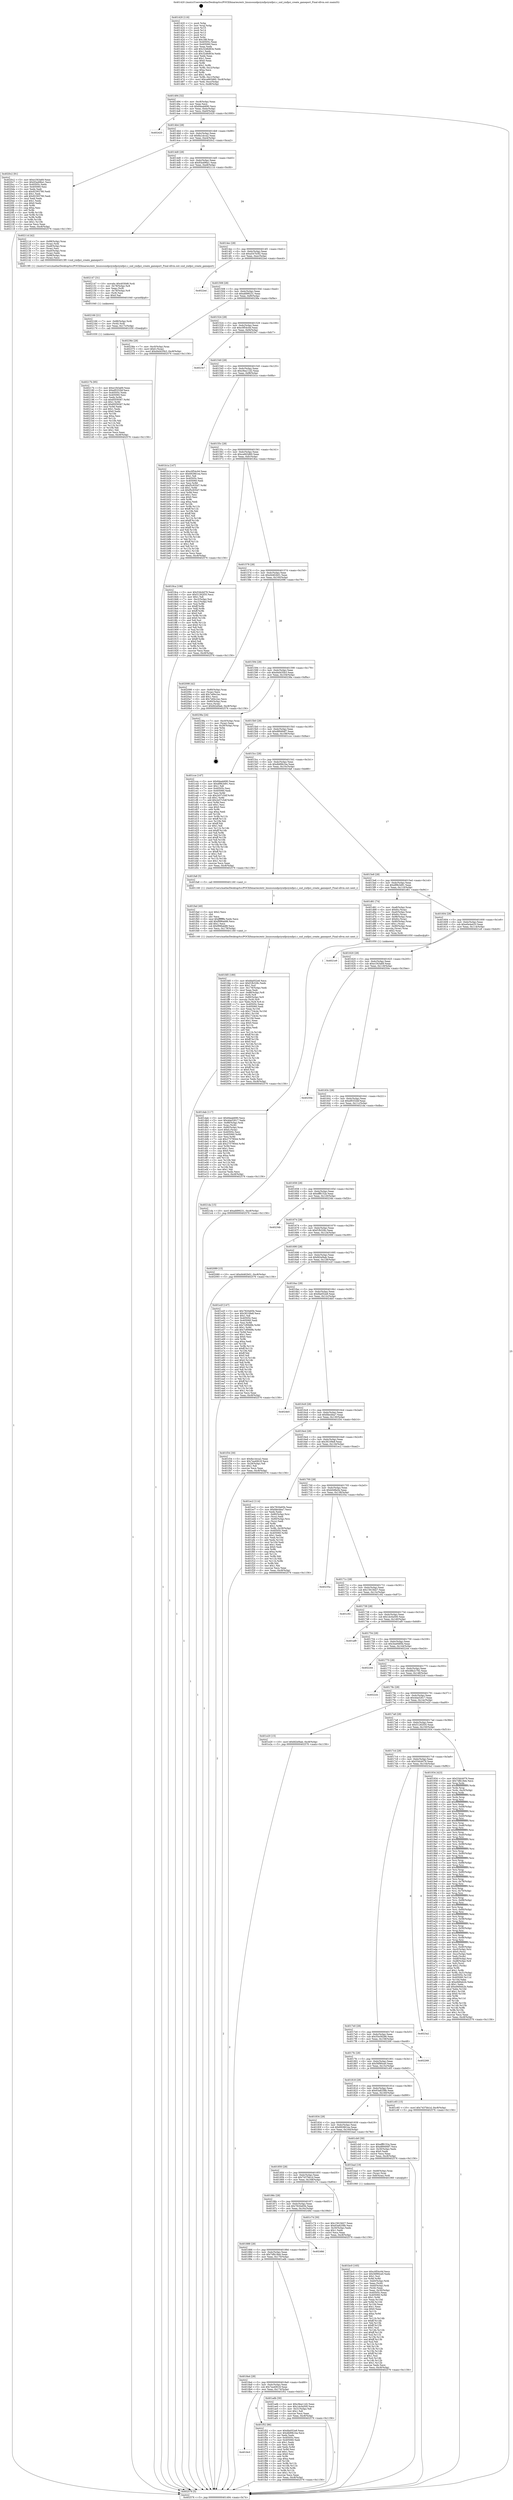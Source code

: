 digraph "0x401420" {
  label = "0x401420 (/mnt/c/Users/mathe/Desktop/tcc/POCII/binaries/extr_linuxsoundpciymfpciymfpci.c_snd_ymfpci_create_gameport_Final-ollvm.out::main(0))"
  labelloc = "t"
  node[shape=record]

  Entry [label="",width=0.3,height=0.3,shape=circle,fillcolor=black,style=filled]
  "0x401494" [label="{
     0x401494 [32]\l
     | [instrs]\l
     &nbsp;&nbsp;0x401494 \<+6\>: mov -0xc8(%rbp),%eax\l
     &nbsp;&nbsp;0x40149a \<+2\>: mov %eax,%ecx\l
     &nbsp;&nbsp;0x40149c \<+6\>: sub $0x84eab690,%ecx\l
     &nbsp;&nbsp;0x4014a2 \<+6\>: mov %eax,-0xdc(%rbp)\l
     &nbsp;&nbsp;0x4014a8 \<+6\>: mov %ecx,-0xe0(%rbp)\l
     &nbsp;&nbsp;0x4014ae \<+6\>: je 0000000000402420 \<main+0x1000\>\l
  }"]
  "0x402420" [label="{
     0x402420\l
  }", style=dashed]
  "0x4014b4" [label="{
     0x4014b4 [28]\l
     | [instrs]\l
     &nbsp;&nbsp;0x4014b4 \<+5\>: jmp 00000000004014b9 \<main+0x99\>\l
     &nbsp;&nbsp;0x4014b9 \<+6\>: mov -0xdc(%rbp),%eax\l
     &nbsp;&nbsp;0x4014bf \<+5\>: sub $0x8a1dcca2,%eax\l
     &nbsp;&nbsp;0x4014c4 \<+6\>: mov %eax,-0xe4(%rbp)\l
     &nbsp;&nbsp;0x4014ca \<+6\>: je 00000000004020c2 \<main+0xca2\>\l
  }"]
  Exit [label="",width=0.3,height=0.3,shape=circle,fillcolor=black,style=filled,peripheries=2]
  "0x4020c2" [label="{
     0x4020c2 [91]\l
     | [instrs]\l
     &nbsp;&nbsp;0x4020c2 \<+5\>: mov $0xe1f43a69,%eax\l
     &nbsp;&nbsp;0x4020c7 \<+5\>: mov $0x93a496a1,%ecx\l
     &nbsp;&nbsp;0x4020cc \<+7\>: mov 0x40505c,%edx\l
     &nbsp;&nbsp;0x4020d3 \<+7\>: mov 0x405060,%esi\l
     &nbsp;&nbsp;0x4020da \<+2\>: mov %edx,%edi\l
     &nbsp;&nbsp;0x4020dc \<+6\>: sub $0x92393780,%edi\l
     &nbsp;&nbsp;0x4020e2 \<+3\>: sub $0x1,%edi\l
     &nbsp;&nbsp;0x4020e5 \<+6\>: add $0x92393780,%edi\l
     &nbsp;&nbsp;0x4020eb \<+3\>: imul %edi,%edx\l
     &nbsp;&nbsp;0x4020ee \<+3\>: and $0x1,%edx\l
     &nbsp;&nbsp;0x4020f1 \<+3\>: cmp $0x0,%edx\l
     &nbsp;&nbsp;0x4020f4 \<+4\>: sete %r8b\l
     &nbsp;&nbsp;0x4020f8 \<+3\>: cmp $0xa,%esi\l
     &nbsp;&nbsp;0x4020fb \<+4\>: setl %r9b\l
     &nbsp;&nbsp;0x4020ff \<+3\>: mov %r8b,%r10b\l
     &nbsp;&nbsp;0x402102 \<+3\>: and %r9b,%r10b\l
     &nbsp;&nbsp;0x402105 \<+3\>: xor %r9b,%r8b\l
     &nbsp;&nbsp;0x402108 \<+3\>: or %r8b,%r10b\l
     &nbsp;&nbsp;0x40210b \<+4\>: test $0x1,%r10b\l
     &nbsp;&nbsp;0x40210f \<+3\>: cmovne %ecx,%eax\l
     &nbsp;&nbsp;0x402112 \<+6\>: mov %eax,-0xc8(%rbp)\l
     &nbsp;&nbsp;0x402118 \<+5\>: jmp 0000000000402576 \<main+0x1156\>\l
  }"]
  "0x4014d0" [label="{
     0x4014d0 [28]\l
     | [instrs]\l
     &nbsp;&nbsp;0x4014d0 \<+5\>: jmp 00000000004014d5 \<main+0xb5\>\l
     &nbsp;&nbsp;0x4014d5 \<+6\>: mov -0xdc(%rbp),%eax\l
     &nbsp;&nbsp;0x4014db \<+5\>: sub $0x93a496a1,%eax\l
     &nbsp;&nbsp;0x4014e0 \<+6\>: mov %eax,-0xe8(%rbp)\l
     &nbsp;&nbsp;0x4014e6 \<+6\>: je 000000000040211d \<main+0xcfd\>\l
  }"]
  "0x40217b" [label="{
     0x40217b [95]\l
     | [instrs]\l
     &nbsp;&nbsp;0x40217b \<+5\>: mov $0xe1f43a69,%eax\l
     &nbsp;&nbsp;0x402180 \<+5\>: mov $0xef0332bf,%ecx\l
     &nbsp;&nbsp;0x402185 \<+7\>: mov 0x40505c,%edx\l
     &nbsp;&nbsp;0x40218c \<+7\>: mov 0x405060,%esi\l
     &nbsp;&nbsp;0x402193 \<+3\>: mov %edx,%r9d\l
     &nbsp;&nbsp;0x402196 \<+7\>: sub $0x85f39367,%r9d\l
     &nbsp;&nbsp;0x40219d \<+4\>: sub $0x1,%r9d\l
     &nbsp;&nbsp;0x4021a1 \<+7\>: add $0x85f39367,%r9d\l
     &nbsp;&nbsp;0x4021a8 \<+4\>: imul %r9d,%edx\l
     &nbsp;&nbsp;0x4021ac \<+3\>: and $0x1,%edx\l
     &nbsp;&nbsp;0x4021af \<+3\>: cmp $0x0,%edx\l
     &nbsp;&nbsp;0x4021b2 \<+4\>: sete %r10b\l
     &nbsp;&nbsp;0x4021b6 \<+3\>: cmp $0xa,%esi\l
     &nbsp;&nbsp;0x4021b9 \<+4\>: setl %r11b\l
     &nbsp;&nbsp;0x4021bd \<+3\>: mov %r10b,%bl\l
     &nbsp;&nbsp;0x4021c0 \<+3\>: and %r11b,%bl\l
     &nbsp;&nbsp;0x4021c3 \<+3\>: xor %r11b,%r10b\l
     &nbsp;&nbsp;0x4021c6 \<+3\>: or %r10b,%bl\l
     &nbsp;&nbsp;0x4021c9 \<+3\>: test $0x1,%bl\l
     &nbsp;&nbsp;0x4021cc \<+3\>: cmovne %ecx,%eax\l
     &nbsp;&nbsp;0x4021cf \<+6\>: mov %eax,-0xc8(%rbp)\l
     &nbsp;&nbsp;0x4021d5 \<+5\>: jmp 0000000000402576 \<main+0x1156\>\l
  }"]
  "0x40211d" [label="{
     0x40211d [42]\l
     | [instrs]\l
     &nbsp;&nbsp;0x40211d \<+7\>: mov -0x88(%rbp),%rax\l
     &nbsp;&nbsp;0x402124 \<+3\>: mov (%rax),%rdi\l
     &nbsp;&nbsp;0x402127 \<+7\>: mov -0xa8(%rbp),%rax\l
     &nbsp;&nbsp;0x40212e \<+2\>: mov (%rax),%esi\l
     &nbsp;&nbsp;0x402130 \<+7\>: mov -0xa0(%rbp),%rax\l
     &nbsp;&nbsp;0x402137 \<+2\>: mov (%rax),%edx\l
     &nbsp;&nbsp;0x402139 \<+7\>: mov -0x98(%rbp),%rax\l
     &nbsp;&nbsp;0x402140 \<+2\>: mov (%rax),%ecx\l
     &nbsp;&nbsp;0x402142 \<+5\>: call 00000000004013f0 \<snd_ymfpci_create_gameport\>\l
     | [calls]\l
     &nbsp;&nbsp;0x4013f0 \{1\} (/mnt/c/Users/mathe/Desktop/tcc/POCII/binaries/extr_linuxsoundpciymfpciymfpci.c_snd_ymfpci_create_gameport_Final-ollvm.out::snd_ymfpci_create_gameport)\l
  }"]
  "0x4014ec" [label="{
     0x4014ec [28]\l
     | [instrs]\l
     &nbsp;&nbsp;0x4014ec \<+5\>: jmp 00000000004014f1 \<main+0xd1\>\l
     &nbsp;&nbsp;0x4014f1 \<+6\>: mov -0xdc(%rbp),%eax\l
     &nbsp;&nbsp;0x4014f7 \<+5\>: sub $0xa547b3f2,%eax\l
     &nbsp;&nbsp;0x4014fc \<+6\>: mov %eax,-0xec(%rbp)\l
     &nbsp;&nbsp;0x401502 \<+6\>: je 00000000004022ed \<main+0xecd\>\l
  }"]
  "0x402166" [label="{
     0x402166 [21]\l
     | [instrs]\l
     &nbsp;&nbsp;0x402166 \<+7\>: mov -0x88(%rbp),%rdi\l
     &nbsp;&nbsp;0x40216d \<+3\>: mov (%rdi),%rdi\l
     &nbsp;&nbsp;0x402170 \<+6\>: mov %eax,-0x17c(%rbp)\l
     &nbsp;&nbsp;0x402176 \<+5\>: call 0000000000401030 \<free@plt\>\l
     | [calls]\l
     &nbsp;&nbsp;0x401030 \{1\} (unknown)\l
  }"]
  "0x4022ed" [label="{
     0x4022ed\l
  }", style=dashed]
  "0x401508" [label="{
     0x401508 [28]\l
     | [instrs]\l
     &nbsp;&nbsp;0x401508 \<+5\>: jmp 000000000040150d \<main+0xed\>\l
     &nbsp;&nbsp;0x40150d \<+6\>: mov -0xdc(%rbp),%eax\l
     &nbsp;&nbsp;0x401513 \<+5\>: sub $0xafd99231,%eax\l
     &nbsp;&nbsp;0x401518 \<+6\>: mov %eax,-0xf0(%rbp)\l
     &nbsp;&nbsp;0x40151e \<+6\>: je 000000000040236e \<main+0xf4e\>\l
  }"]
  "0x402147" [label="{
     0x402147 [31]\l
     | [instrs]\l
     &nbsp;&nbsp;0x402147 \<+10\>: movabs $0x4030d6,%rdi\l
     &nbsp;&nbsp;0x402151 \<+4\>: mov -0x78(%rbp),%r8\l
     &nbsp;&nbsp;0x402155 \<+3\>: mov %eax,(%r8)\l
     &nbsp;&nbsp;0x402158 \<+4\>: mov -0x78(%rbp),%r8\l
     &nbsp;&nbsp;0x40215c \<+3\>: mov (%r8),%esi\l
     &nbsp;&nbsp;0x40215f \<+2\>: mov $0x0,%al\l
     &nbsp;&nbsp;0x402161 \<+5\>: call 0000000000401040 \<printf@plt\>\l
     | [calls]\l
     &nbsp;&nbsp;0x401040 \{1\} (unknown)\l
  }"]
  "0x40236e" [label="{
     0x40236e [28]\l
     | [instrs]\l
     &nbsp;&nbsp;0x40236e \<+7\>: mov -0xc0(%rbp),%rax\l
     &nbsp;&nbsp;0x402375 \<+6\>: movl $0x0,(%rax)\l
     &nbsp;&nbsp;0x40237b \<+10\>: movl $0xd4d435b3,-0xc8(%rbp)\l
     &nbsp;&nbsp;0x402385 \<+5\>: jmp 0000000000402576 \<main+0x1156\>\l
  }"]
  "0x401524" [label="{
     0x401524 [28]\l
     | [instrs]\l
     &nbsp;&nbsp;0x401524 \<+5\>: jmp 0000000000401529 \<main+0x109\>\l
     &nbsp;&nbsp;0x401529 \<+6\>: mov -0xdc(%rbp),%eax\l
     &nbsp;&nbsp;0x40152f \<+5\>: sub $0xc0f54c0d,%eax\l
     &nbsp;&nbsp;0x401534 \<+6\>: mov %eax,-0xf4(%rbp)\l
     &nbsp;&nbsp;0x40153a \<+6\>: je 00000000004023e7 \<main+0xfc7\>\l
  }"]
  "0x401fd5" [label="{
     0x401fd5 [180]\l
     | [instrs]\l
     &nbsp;&nbsp;0x401fd5 \<+5\>: mov $0xfda052e8,%ecx\l
     &nbsp;&nbsp;0x401fda \<+5\>: mov $0xf1fb328c,%edx\l
     &nbsp;&nbsp;0x401fdf \<+3\>: mov $0x1,%sil\l
     &nbsp;&nbsp;0x401fe2 \<+6\>: mov -0x178(%rbp),%edi\l
     &nbsp;&nbsp;0x401fe8 \<+3\>: imul %eax,%edi\l
     &nbsp;&nbsp;0x401feb \<+7\>: mov -0x88(%rbp),%r8\l
     &nbsp;&nbsp;0x401ff2 \<+3\>: mov (%r8),%r8\l
     &nbsp;&nbsp;0x401ff5 \<+4\>: mov -0x80(%rbp),%r9\l
     &nbsp;&nbsp;0x401ff9 \<+3\>: movslq (%r9),%r9\l
     &nbsp;&nbsp;0x401ffc \<+4\>: mov %edi,(%r8,%r9,4)\l
     &nbsp;&nbsp;0x402000 \<+7\>: mov 0x40505c,%eax\l
     &nbsp;&nbsp;0x402007 \<+7\>: mov 0x405060,%edi\l
     &nbsp;&nbsp;0x40200e \<+3\>: mov %eax,%r10d\l
     &nbsp;&nbsp;0x402011 \<+7\>: sub $0x1724c4c,%r10d\l
     &nbsp;&nbsp;0x402018 \<+4\>: sub $0x1,%r10d\l
     &nbsp;&nbsp;0x40201c \<+7\>: add $0x1724c4c,%r10d\l
     &nbsp;&nbsp;0x402023 \<+4\>: imul %r10d,%eax\l
     &nbsp;&nbsp;0x402027 \<+3\>: and $0x1,%eax\l
     &nbsp;&nbsp;0x40202a \<+3\>: cmp $0x0,%eax\l
     &nbsp;&nbsp;0x40202d \<+4\>: sete %r11b\l
     &nbsp;&nbsp;0x402031 \<+3\>: cmp $0xa,%edi\l
     &nbsp;&nbsp;0x402034 \<+3\>: setl %bl\l
     &nbsp;&nbsp;0x402037 \<+3\>: mov %r11b,%r14b\l
     &nbsp;&nbsp;0x40203a \<+4\>: xor $0xff,%r14b\l
     &nbsp;&nbsp;0x40203e \<+3\>: mov %bl,%r15b\l
     &nbsp;&nbsp;0x402041 \<+4\>: xor $0xff,%r15b\l
     &nbsp;&nbsp;0x402045 \<+4\>: xor $0x0,%sil\l
     &nbsp;&nbsp;0x402049 \<+3\>: mov %r14b,%r12b\l
     &nbsp;&nbsp;0x40204c \<+4\>: and $0x0,%r12b\l
     &nbsp;&nbsp;0x402050 \<+3\>: and %sil,%r11b\l
     &nbsp;&nbsp;0x402053 \<+3\>: mov %r15b,%r13b\l
     &nbsp;&nbsp;0x402056 \<+4\>: and $0x0,%r13b\l
     &nbsp;&nbsp;0x40205a \<+3\>: and %sil,%bl\l
     &nbsp;&nbsp;0x40205d \<+3\>: or %r11b,%r12b\l
     &nbsp;&nbsp;0x402060 \<+3\>: or %bl,%r13b\l
     &nbsp;&nbsp;0x402063 \<+3\>: xor %r13b,%r12b\l
     &nbsp;&nbsp;0x402066 \<+3\>: or %r15b,%r14b\l
     &nbsp;&nbsp;0x402069 \<+4\>: xor $0xff,%r14b\l
     &nbsp;&nbsp;0x40206d \<+4\>: or $0x0,%sil\l
     &nbsp;&nbsp;0x402071 \<+3\>: and %sil,%r14b\l
     &nbsp;&nbsp;0x402074 \<+3\>: or %r14b,%r12b\l
     &nbsp;&nbsp;0x402077 \<+4\>: test $0x1,%r12b\l
     &nbsp;&nbsp;0x40207b \<+3\>: cmovne %edx,%ecx\l
     &nbsp;&nbsp;0x40207e \<+6\>: mov %ecx,-0xc8(%rbp)\l
     &nbsp;&nbsp;0x402084 \<+5\>: jmp 0000000000402576 \<main+0x1156\>\l
  }"]
  "0x4023e7" [label="{
     0x4023e7\l
  }", style=dashed]
  "0x401540" [label="{
     0x401540 [28]\l
     | [instrs]\l
     &nbsp;&nbsp;0x401540 \<+5\>: jmp 0000000000401545 \<main+0x125\>\l
     &nbsp;&nbsp;0x401545 \<+6\>: mov -0xdc(%rbp),%eax\l
     &nbsp;&nbsp;0x40154b \<+5\>: sub $0xc9ea11d2,%eax\l
     &nbsp;&nbsp;0x401550 \<+6\>: mov %eax,-0xf8(%rbp)\l
     &nbsp;&nbsp;0x401556 \<+6\>: je 0000000000401b1a \<main+0x6fa\>\l
  }"]
  "0x401fad" [label="{
     0x401fad [40]\l
     | [instrs]\l
     &nbsp;&nbsp;0x401fad \<+5\>: mov $0x2,%ecx\l
     &nbsp;&nbsp;0x401fb2 \<+1\>: cltd\l
     &nbsp;&nbsp;0x401fb3 \<+2\>: idiv %ecx\l
     &nbsp;&nbsp;0x401fb5 \<+6\>: imul $0xfffffffe,%edx,%ecx\l
     &nbsp;&nbsp;0x401fbb \<+6\>: add $0xf996ab88,%ecx\l
     &nbsp;&nbsp;0x401fc1 \<+3\>: add $0x1,%ecx\l
     &nbsp;&nbsp;0x401fc4 \<+6\>: sub $0xf996ab88,%ecx\l
     &nbsp;&nbsp;0x401fca \<+6\>: mov %ecx,-0x178(%rbp)\l
     &nbsp;&nbsp;0x401fd0 \<+5\>: call 0000000000401160 \<next_i\>\l
     | [calls]\l
     &nbsp;&nbsp;0x401160 \{1\} (/mnt/c/Users/mathe/Desktop/tcc/POCII/binaries/extr_linuxsoundpciymfpciymfpci.c_snd_ymfpci_create_gameport_Final-ollvm.out::next_i)\l
  }"]
  "0x401b1a" [label="{
     0x401b1a [147]\l
     | [instrs]\l
     &nbsp;&nbsp;0x401b1a \<+5\>: mov $0xc0f54c0d,%eax\l
     &nbsp;&nbsp;0x401b1f \<+5\>: mov $0x692861ea,%ecx\l
     &nbsp;&nbsp;0x401b24 \<+2\>: mov $0x1,%dl\l
     &nbsp;&nbsp;0x401b26 \<+7\>: mov 0x40505c,%esi\l
     &nbsp;&nbsp;0x401b2d \<+7\>: mov 0x405060,%edi\l
     &nbsp;&nbsp;0x401b34 \<+3\>: mov %esi,%r8d\l
     &nbsp;&nbsp;0x401b37 \<+7\>: add $0xf5c935d7,%r8d\l
     &nbsp;&nbsp;0x401b3e \<+4\>: sub $0x1,%r8d\l
     &nbsp;&nbsp;0x401b42 \<+7\>: sub $0xf5c935d7,%r8d\l
     &nbsp;&nbsp;0x401b49 \<+4\>: imul %r8d,%esi\l
     &nbsp;&nbsp;0x401b4d \<+3\>: and $0x1,%esi\l
     &nbsp;&nbsp;0x401b50 \<+3\>: cmp $0x0,%esi\l
     &nbsp;&nbsp;0x401b53 \<+4\>: sete %r9b\l
     &nbsp;&nbsp;0x401b57 \<+3\>: cmp $0xa,%edi\l
     &nbsp;&nbsp;0x401b5a \<+4\>: setl %r10b\l
     &nbsp;&nbsp;0x401b5e \<+3\>: mov %r9b,%r11b\l
     &nbsp;&nbsp;0x401b61 \<+4\>: xor $0xff,%r11b\l
     &nbsp;&nbsp;0x401b65 \<+3\>: mov %r10b,%bl\l
     &nbsp;&nbsp;0x401b68 \<+3\>: xor $0xff,%bl\l
     &nbsp;&nbsp;0x401b6b \<+3\>: xor $0x1,%dl\l
     &nbsp;&nbsp;0x401b6e \<+3\>: mov %r11b,%r14b\l
     &nbsp;&nbsp;0x401b71 \<+4\>: and $0xff,%r14b\l
     &nbsp;&nbsp;0x401b75 \<+3\>: and %dl,%r9b\l
     &nbsp;&nbsp;0x401b78 \<+3\>: mov %bl,%r15b\l
     &nbsp;&nbsp;0x401b7b \<+4\>: and $0xff,%r15b\l
     &nbsp;&nbsp;0x401b7f \<+3\>: and %dl,%r10b\l
     &nbsp;&nbsp;0x401b82 \<+3\>: or %r9b,%r14b\l
     &nbsp;&nbsp;0x401b85 \<+3\>: or %r10b,%r15b\l
     &nbsp;&nbsp;0x401b88 \<+3\>: xor %r15b,%r14b\l
     &nbsp;&nbsp;0x401b8b \<+3\>: or %bl,%r11b\l
     &nbsp;&nbsp;0x401b8e \<+4\>: xor $0xff,%r11b\l
     &nbsp;&nbsp;0x401b92 \<+3\>: or $0x1,%dl\l
     &nbsp;&nbsp;0x401b95 \<+3\>: and %dl,%r11b\l
     &nbsp;&nbsp;0x401b98 \<+3\>: or %r11b,%r14b\l
     &nbsp;&nbsp;0x401b9b \<+4\>: test $0x1,%r14b\l
     &nbsp;&nbsp;0x401b9f \<+3\>: cmovne %ecx,%eax\l
     &nbsp;&nbsp;0x401ba2 \<+6\>: mov %eax,-0xc8(%rbp)\l
     &nbsp;&nbsp;0x401ba8 \<+5\>: jmp 0000000000402576 \<main+0x1156\>\l
  }"]
  "0x40155c" [label="{
     0x40155c [28]\l
     | [instrs]\l
     &nbsp;&nbsp;0x40155c \<+5\>: jmp 0000000000401561 \<main+0x141\>\l
     &nbsp;&nbsp;0x401561 \<+6\>: mov -0xdc(%rbp),%eax\l
     &nbsp;&nbsp;0x401567 \<+5\>: sub $0xce663d60,%eax\l
     &nbsp;&nbsp;0x40156c \<+6\>: mov %eax,-0xfc(%rbp)\l
     &nbsp;&nbsp;0x401572 \<+6\>: je 00000000004018ca \<main+0x4aa\>\l
  }"]
  "0x4018c0" [label="{
     0x4018c0\l
  }", style=dashed]
  "0x4018ca" [label="{
     0x4018ca [106]\l
     | [instrs]\l
     &nbsp;&nbsp;0x4018ca \<+5\>: mov $0x53dcb076,%eax\l
     &nbsp;&nbsp;0x4018cf \<+5\>: mov $0x51262f35,%ecx\l
     &nbsp;&nbsp;0x4018d4 \<+2\>: mov $0x1,%dl\l
     &nbsp;&nbsp;0x4018d6 \<+7\>: mov -0xc2(%rbp),%sil\l
     &nbsp;&nbsp;0x4018dd \<+7\>: mov -0xc1(%rbp),%dil\l
     &nbsp;&nbsp;0x4018e4 \<+3\>: mov %sil,%r8b\l
     &nbsp;&nbsp;0x4018e7 \<+4\>: xor $0xff,%r8b\l
     &nbsp;&nbsp;0x4018eb \<+3\>: mov %dil,%r9b\l
     &nbsp;&nbsp;0x4018ee \<+4\>: xor $0xff,%r9b\l
     &nbsp;&nbsp;0x4018f2 \<+3\>: xor $0x0,%dl\l
     &nbsp;&nbsp;0x4018f5 \<+3\>: mov %r8b,%r10b\l
     &nbsp;&nbsp;0x4018f8 \<+4\>: and $0x0,%r10b\l
     &nbsp;&nbsp;0x4018fc \<+3\>: and %dl,%sil\l
     &nbsp;&nbsp;0x4018ff \<+3\>: mov %r9b,%r11b\l
     &nbsp;&nbsp;0x401902 \<+4\>: and $0x0,%r11b\l
     &nbsp;&nbsp;0x401906 \<+3\>: and %dl,%dil\l
     &nbsp;&nbsp;0x401909 \<+3\>: or %sil,%r10b\l
     &nbsp;&nbsp;0x40190c \<+3\>: or %dil,%r11b\l
     &nbsp;&nbsp;0x40190f \<+3\>: xor %r11b,%r10b\l
     &nbsp;&nbsp;0x401912 \<+3\>: or %r9b,%r8b\l
     &nbsp;&nbsp;0x401915 \<+4\>: xor $0xff,%r8b\l
     &nbsp;&nbsp;0x401919 \<+3\>: or $0x0,%dl\l
     &nbsp;&nbsp;0x40191c \<+3\>: and %dl,%r8b\l
     &nbsp;&nbsp;0x40191f \<+3\>: or %r8b,%r10b\l
     &nbsp;&nbsp;0x401922 \<+4\>: test $0x1,%r10b\l
     &nbsp;&nbsp;0x401926 \<+3\>: cmovne %ecx,%eax\l
     &nbsp;&nbsp;0x401929 \<+6\>: mov %eax,-0xc8(%rbp)\l
     &nbsp;&nbsp;0x40192f \<+5\>: jmp 0000000000402576 \<main+0x1156\>\l
  }"]
  "0x401578" [label="{
     0x401578 [28]\l
     | [instrs]\l
     &nbsp;&nbsp;0x401578 \<+5\>: jmp 000000000040157d \<main+0x15d\>\l
     &nbsp;&nbsp;0x40157d \<+6\>: mov -0xdc(%rbp),%eax\l
     &nbsp;&nbsp;0x401583 \<+5\>: sub $0xd4462b01,%eax\l
     &nbsp;&nbsp;0x401588 \<+6\>: mov %eax,-0x100(%rbp)\l
     &nbsp;&nbsp;0x40158e \<+6\>: je 0000000000402098 \<main+0xc78\>\l
  }"]
  "0x402576" [label="{
     0x402576 [5]\l
     | [instrs]\l
     &nbsp;&nbsp;0x402576 \<+5\>: jmp 0000000000401494 \<main+0x74\>\l
  }"]
  "0x401420" [label="{
     0x401420 [116]\l
     | [instrs]\l
     &nbsp;&nbsp;0x401420 \<+1\>: push %rbp\l
     &nbsp;&nbsp;0x401421 \<+3\>: mov %rsp,%rbp\l
     &nbsp;&nbsp;0x401424 \<+2\>: push %r15\l
     &nbsp;&nbsp;0x401426 \<+2\>: push %r14\l
     &nbsp;&nbsp;0x401428 \<+2\>: push %r13\l
     &nbsp;&nbsp;0x40142a \<+2\>: push %r12\l
     &nbsp;&nbsp;0x40142c \<+1\>: push %rbx\l
     &nbsp;&nbsp;0x40142d \<+7\>: sub $0x188,%rsp\l
     &nbsp;&nbsp;0x401434 \<+7\>: mov 0x40505c,%eax\l
     &nbsp;&nbsp;0x40143b \<+7\>: mov 0x405060,%ecx\l
     &nbsp;&nbsp;0x401442 \<+2\>: mov %eax,%edx\l
     &nbsp;&nbsp;0x401444 \<+6\>: add $0x32d6d63e,%edx\l
     &nbsp;&nbsp;0x40144a \<+3\>: sub $0x1,%edx\l
     &nbsp;&nbsp;0x40144d \<+6\>: sub $0x32d6d63e,%edx\l
     &nbsp;&nbsp;0x401453 \<+3\>: imul %edx,%eax\l
     &nbsp;&nbsp;0x401456 \<+3\>: and $0x1,%eax\l
     &nbsp;&nbsp;0x401459 \<+3\>: cmp $0x0,%eax\l
     &nbsp;&nbsp;0x40145c \<+4\>: sete %r8b\l
     &nbsp;&nbsp;0x401460 \<+4\>: and $0x1,%r8b\l
     &nbsp;&nbsp;0x401464 \<+7\>: mov %r8b,-0xc2(%rbp)\l
     &nbsp;&nbsp;0x40146b \<+3\>: cmp $0xa,%ecx\l
     &nbsp;&nbsp;0x40146e \<+4\>: setl %r8b\l
     &nbsp;&nbsp;0x401472 \<+4\>: and $0x1,%r8b\l
     &nbsp;&nbsp;0x401476 \<+7\>: mov %r8b,-0xc1(%rbp)\l
     &nbsp;&nbsp;0x40147d \<+10\>: movl $0xce663d60,-0xc8(%rbp)\l
     &nbsp;&nbsp;0x401487 \<+6\>: mov %edi,-0xcc(%rbp)\l
     &nbsp;&nbsp;0x40148d \<+7\>: mov %rsi,-0xd8(%rbp)\l
  }"]
  "0x401f52" [label="{
     0x401f52 [86]\l
     | [instrs]\l
     &nbsp;&nbsp;0x401f52 \<+5\>: mov $0xfda052e8,%eax\l
     &nbsp;&nbsp;0x401f57 \<+5\>: mov $0xdb89b1ba,%ecx\l
     &nbsp;&nbsp;0x401f5c \<+2\>: xor %edx,%edx\l
     &nbsp;&nbsp;0x401f5e \<+7\>: mov 0x40505c,%esi\l
     &nbsp;&nbsp;0x401f65 \<+7\>: mov 0x405060,%edi\l
     &nbsp;&nbsp;0x401f6c \<+3\>: sub $0x1,%edx\l
     &nbsp;&nbsp;0x401f6f \<+3\>: mov %esi,%r8d\l
     &nbsp;&nbsp;0x401f72 \<+3\>: add %edx,%r8d\l
     &nbsp;&nbsp;0x401f75 \<+4\>: imul %r8d,%esi\l
     &nbsp;&nbsp;0x401f79 \<+3\>: and $0x1,%esi\l
     &nbsp;&nbsp;0x401f7c \<+3\>: cmp $0x0,%esi\l
     &nbsp;&nbsp;0x401f7f \<+4\>: sete %r9b\l
     &nbsp;&nbsp;0x401f83 \<+3\>: cmp $0xa,%edi\l
     &nbsp;&nbsp;0x401f86 \<+4\>: setl %r10b\l
     &nbsp;&nbsp;0x401f8a \<+3\>: mov %r9b,%r11b\l
     &nbsp;&nbsp;0x401f8d \<+3\>: and %r10b,%r11b\l
     &nbsp;&nbsp;0x401f90 \<+3\>: xor %r10b,%r9b\l
     &nbsp;&nbsp;0x401f93 \<+3\>: or %r9b,%r11b\l
     &nbsp;&nbsp;0x401f96 \<+4\>: test $0x1,%r11b\l
     &nbsp;&nbsp;0x401f9a \<+3\>: cmovne %ecx,%eax\l
     &nbsp;&nbsp;0x401f9d \<+6\>: mov %eax,-0xc8(%rbp)\l
     &nbsp;&nbsp;0x401fa3 \<+5\>: jmp 0000000000402576 \<main+0x1156\>\l
  }"]
  "0x402098" [label="{
     0x402098 [42]\l
     | [instrs]\l
     &nbsp;&nbsp;0x402098 \<+4\>: mov -0x80(%rbp),%rax\l
     &nbsp;&nbsp;0x40209c \<+2\>: mov (%rax),%ecx\l
     &nbsp;&nbsp;0x40209e \<+6\>: add $0x7e84c2ac,%ecx\l
     &nbsp;&nbsp;0x4020a4 \<+3\>: add $0x1,%ecx\l
     &nbsp;&nbsp;0x4020a7 \<+6\>: sub $0x7e84c2ac,%ecx\l
     &nbsp;&nbsp;0x4020ad \<+4\>: mov -0x80(%rbp),%rax\l
     &nbsp;&nbsp;0x4020b1 \<+2\>: mov %ecx,(%rax)\l
     &nbsp;&nbsp;0x4020b3 \<+10\>: movl $0xfd2ef4ab,-0xc8(%rbp)\l
     &nbsp;&nbsp;0x4020bd \<+5\>: jmp 0000000000402576 \<main+0x1156\>\l
  }"]
  "0x401594" [label="{
     0x401594 [28]\l
     | [instrs]\l
     &nbsp;&nbsp;0x401594 \<+5\>: jmp 0000000000401599 \<main+0x179\>\l
     &nbsp;&nbsp;0x401599 \<+6\>: mov -0xdc(%rbp),%eax\l
     &nbsp;&nbsp;0x40159f \<+5\>: sub $0xd4d435b3,%eax\l
     &nbsp;&nbsp;0x4015a4 \<+6\>: mov %eax,-0x104(%rbp)\l
     &nbsp;&nbsp;0x4015aa \<+6\>: je 000000000040238a \<main+0xf6a\>\l
  }"]
  "0x401dab" [label="{
     0x401dab [117]\l
     | [instrs]\l
     &nbsp;&nbsp;0x401dab \<+5\>: mov $0x84eab690,%ecx\l
     &nbsp;&nbsp;0x401db0 \<+5\>: mov $0x4da52617,%edx\l
     &nbsp;&nbsp;0x401db5 \<+7\>: mov -0x88(%rbp),%rdi\l
     &nbsp;&nbsp;0x401dbc \<+3\>: mov %rax,(%rdi)\l
     &nbsp;&nbsp;0x401dbf \<+4\>: mov -0x80(%rbp),%rax\l
     &nbsp;&nbsp;0x401dc3 \<+6\>: movl $0x0,(%rax)\l
     &nbsp;&nbsp;0x401dc9 \<+7\>: mov 0x40505c,%esi\l
     &nbsp;&nbsp;0x401dd0 \<+8\>: mov 0x405060,%r8d\l
     &nbsp;&nbsp;0x401dd8 \<+3\>: mov %esi,%r9d\l
     &nbsp;&nbsp;0x401ddb \<+7\>: sub $0x27579044,%r9d\l
     &nbsp;&nbsp;0x401de2 \<+4\>: sub $0x1,%r9d\l
     &nbsp;&nbsp;0x401de6 \<+7\>: add $0x27579044,%r9d\l
     &nbsp;&nbsp;0x401ded \<+4\>: imul %r9d,%esi\l
     &nbsp;&nbsp;0x401df1 \<+3\>: and $0x1,%esi\l
     &nbsp;&nbsp;0x401df4 \<+3\>: cmp $0x0,%esi\l
     &nbsp;&nbsp;0x401df7 \<+4\>: sete %r10b\l
     &nbsp;&nbsp;0x401dfb \<+4\>: cmp $0xa,%r8d\l
     &nbsp;&nbsp;0x401dff \<+4\>: setl %r11b\l
     &nbsp;&nbsp;0x401e03 \<+3\>: mov %r10b,%bl\l
     &nbsp;&nbsp;0x401e06 \<+3\>: and %r11b,%bl\l
     &nbsp;&nbsp;0x401e09 \<+3\>: xor %r11b,%r10b\l
     &nbsp;&nbsp;0x401e0c \<+3\>: or %r10b,%bl\l
     &nbsp;&nbsp;0x401e0f \<+3\>: test $0x1,%bl\l
     &nbsp;&nbsp;0x401e12 \<+3\>: cmovne %edx,%ecx\l
     &nbsp;&nbsp;0x401e15 \<+6\>: mov %ecx,-0xc8(%rbp)\l
     &nbsp;&nbsp;0x401e1b \<+5\>: jmp 0000000000402576 \<main+0x1156\>\l
  }"]
  "0x40238a" [label="{
     0x40238a [24]\l
     | [instrs]\l
     &nbsp;&nbsp;0x40238a \<+7\>: mov -0xc0(%rbp),%rax\l
     &nbsp;&nbsp;0x402391 \<+2\>: mov (%rax),%eax\l
     &nbsp;&nbsp;0x402393 \<+4\>: lea -0x28(%rbp),%rsp\l
     &nbsp;&nbsp;0x402397 \<+1\>: pop %rbx\l
     &nbsp;&nbsp;0x402398 \<+2\>: pop %r12\l
     &nbsp;&nbsp;0x40239a \<+2\>: pop %r13\l
     &nbsp;&nbsp;0x40239c \<+2\>: pop %r14\l
     &nbsp;&nbsp;0x40239e \<+2\>: pop %r15\l
     &nbsp;&nbsp;0x4023a0 \<+1\>: pop %rbp\l
     &nbsp;&nbsp;0x4023a1 \<+1\>: ret\l
  }"]
  "0x4015b0" [label="{
     0x4015b0 [28]\l
     | [instrs]\l
     &nbsp;&nbsp;0x4015b0 \<+5\>: jmp 00000000004015b5 \<main+0x195\>\l
     &nbsp;&nbsp;0x4015b5 \<+6\>: mov -0xdc(%rbp),%eax\l
     &nbsp;&nbsp;0x4015bb \<+5\>: sub $0xd89494f7,%eax\l
     &nbsp;&nbsp;0x4015c0 \<+6\>: mov %eax,-0x108(%rbp)\l
     &nbsp;&nbsp;0x4015c6 \<+6\>: je 0000000000401cce \<main+0x8ae\>\l
  }"]
  "0x401bc0" [label="{
     0x401bc0 [165]\l
     | [instrs]\l
     &nbsp;&nbsp;0x401bc0 \<+5\>: mov $0xc0f54c0d,%ecx\l
     &nbsp;&nbsp;0x401bc5 \<+5\>: mov $0x56f90ce0,%edx\l
     &nbsp;&nbsp;0x401bca \<+3\>: mov $0x1,%sil\l
     &nbsp;&nbsp;0x401bcd \<+3\>: xor %r8d,%r8d\l
     &nbsp;&nbsp;0x401bd0 \<+7\>: mov -0xb0(%rbp),%rdi\l
     &nbsp;&nbsp;0x401bd7 \<+2\>: mov %eax,(%rdi)\l
     &nbsp;&nbsp;0x401bd9 \<+7\>: mov -0xb0(%rbp),%rdi\l
     &nbsp;&nbsp;0x401be0 \<+2\>: mov (%rdi),%eax\l
     &nbsp;&nbsp;0x401be2 \<+3\>: mov %eax,-0x30(%rbp)\l
     &nbsp;&nbsp;0x401be5 \<+7\>: mov 0x40505c,%eax\l
     &nbsp;&nbsp;0x401bec \<+8\>: mov 0x405060,%r9d\l
     &nbsp;&nbsp;0x401bf4 \<+4\>: sub $0x1,%r8d\l
     &nbsp;&nbsp;0x401bf8 \<+3\>: mov %eax,%r10d\l
     &nbsp;&nbsp;0x401bfb \<+3\>: add %r8d,%r10d\l
     &nbsp;&nbsp;0x401bfe \<+4\>: imul %r10d,%eax\l
     &nbsp;&nbsp;0x401c02 \<+3\>: and $0x1,%eax\l
     &nbsp;&nbsp;0x401c05 \<+3\>: cmp $0x0,%eax\l
     &nbsp;&nbsp;0x401c08 \<+4\>: sete %r11b\l
     &nbsp;&nbsp;0x401c0c \<+4\>: cmp $0xa,%r9d\l
     &nbsp;&nbsp;0x401c10 \<+3\>: setl %bl\l
     &nbsp;&nbsp;0x401c13 \<+3\>: mov %r11b,%r14b\l
     &nbsp;&nbsp;0x401c16 \<+4\>: xor $0xff,%r14b\l
     &nbsp;&nbsp;0x401c1a \<+3\>: mov %bl,%r15b\l
     &nbsp;&nbsp;0x401c1d \<+4\>: xor $0xff,%r15b\l
     &nbsp;&nbsp;0x401c21 \<+4\>: xor $0x1,%sil\l
     &nbsp;&nbsp;0x401c25 \<+3\>: mov %r14b,%r12b\l
     &nbsp;&nbsp;0x401c28 \<+4\>: and $0xff,%r12b\l
     &nbsp;&nbsp;0x401c2c \<+3\>: and %sil,%r11b\l
     &nbsp;&nbsp;0x401c2f \<+3\>: mov %r15b,%r13b\l
     &nbsp;&nbsp;0x401c32 \<+4\>: and $0xff,%r13b\l
     &nbsp;&nbsp;0x401c36 \<+3\>: and %sil,%bl\l
     &nbsp;&nbsp;0x401c39 \<+3\>: or %r11b,%r12b\l
     &nbsp;&nbsp;0x401c3c \<+3\>: or %bl,%r13b\l
     &nbsp;&nbsp;0x401c3f \<+3\>: xor %r13b,%r12b\l
     &nbsp;&nbsp;0x401c42 \<+3\>: or %r15b,%r14b\l
     &nbsp;&nbsp;0x401c45 \<+4\>: xor $0xff,%r14b\l
     &nbsp;&nbsp;0x401c49 \<+4\>: or $0x1,%sil\l
     &nbsp;&nbsp;0x401c4d \<+3\>: and %sil,%r14b\l
     &nbsp;&nbsp;0x401c50 \<+3\>: or %r14b,%r12b\l
     &nbsp;&nbsp;0x401c53 \<+4\>: test $0x1,%r12b\l
     &nbsp;&nbsp;0x401c57 \<+3\>: cmovne %edx,%ecx\l
     &nbsp;&nbsp;0x401c5a \<+6\>: mov %ecx,-0xc8(%rbp)\l
     &nbsp;&nbsp;0x401c60 \<+5\>: jmp 0000000000402576 \<main+0x1156\>\l
  }"]
  "0x401cce" [label="{
     0x401cce [147]\l
     | [instrs]\l
     &nbsp;&nbsp;0x401cce \<+5\>: mov $0x84eab690,%eax\l
     &nbsp;&nbsp;0x401cd3 \<+5\>: mov $0xdf9b3d91,%ecx\l
     &nbsp;&nbsp;0x401cd8 \<+2\>: mov $0x1,%dl\l
     &nbsp;&nbsp;0x401cda \<+7\>: mov 0x40505c,%esi\l
     &nbsp;&nbsp;0x401ce1 \<+7\>: mov 0x405060,%edi\l
     &nbsp;&nbsp;0x401ce8 \<+3\>: mov %esi,%r8d\l
     &nbsp;&nbsp;0x401ceb \<+7\>: sub $0x2e57c5df,%r8d\l
     &nbsp;&nbsp;0x401cf2 \<+4\>: sub $0x1,%r8d\l
     &nbsp;&nbsp;0x401cf6 \<+7\>: add $0x2e57c5df,%r8d\l
     &nbsp;&nbsp;0x401cfd \<+4\>: imul %r8d,%esi\l
     &nbsp;&nbsp;0x401d01 \<+3\>: and $0x1,%esi\l
     &nbsp;&nbsp;0x401d04 \<+3\>: cmp $0x0,%esi\l
     &nbsp;&nbsp;0x401d07 \<+4\>: sete %r9b\l
     &nbsp;&nbsp;0x401d0b \<+3\>: cmp $0xa,%edi\l
     &nbsp;&nbsp;0x401d0e \<+4\>: setl %r10b\l
     &nbsp;&nbsp;0x401d12 \<+3\>: mov %r9b,%r11b\l
     &nbsp;&nbsp;0x401d15 \<+4\>: xor $0xff,%r11b\l
     &nbsp;&nbsp;0x401d19 \<+3\>: mov %r10b,%bl\l
     &nbsp;&nbsp;0x401d1c \<+3\>: xor $0xff,%bl\l
     &nbsp;&nbsp;0x401d1f \<+3\>: xor $0x1,%dl\l
     &nbsp;&nbsp;0x401d22 \<+3\>: mov %r11b,%r14b\l
     &nbsp;&nbsp;0x401d25 \<+4\>: and $0xff,%r14b\l
     &nbsp;&nbsp;0x401d29 \<+3\>: and %dl,%r9b\l
     &nbsp;&nbsp;0x401d2c \<+3\>: mov %bl,%r15b\l
     &nbsp;&nbsp;0x401d2f \<+4\>: and $0xff,%r15b\l
     &nbsp;&nbsp;0x401d33 \<+3\>: and %dl,%r10b\l
     &nbsp;&nbsp;0x401d36 \<+3\>: or %r9b,%r14b\l
     &nbsp;&nbsp;0x401d39 \<+3\>: or %r10b,%r15b\l
     &nbsp;&nbsp;0x401d3c \<+3\>: xor %r15b,%r14b\l
     &nbsp;&nbsp;0x401d3f \<+3\>: or %bl,%r11b\l
     &nbsp;&nbsp;0x401d42 \<+4\>: xor $0xff,%r11b\l
     &nbsp;&nbsp;0x401d46 \<+3\>: or $0x1,%dl\l
     &nbsp;&nbsp;0x401d49 \<+3\>: and %dl,%r11b\l
     &nbsp;&nbsp;0x401d4c \<+3\>: or %r11b,%r14b\l
     &nbsp;&nbsp;0x401d4f \<+4\>: test $0x1,%r14b\l
     &nbsp;&nbsp;0x401d53 \<+3\>: cmovne %ecx,%eax\l
     &nbsp;&nbsp;0x401d56 \<+6\>: mov %eax,-0xc8(%rbp)\l
     &nbsp;&nbsp;0x401d5c \<+5\>: jmp 0000000000402576 \<main+0x1156\>\l
  }"]
  "0x4015cc" [label="{
     0x4015cc [28]\l
     | [instrs]\l
     &nbsp;&nbsp;0x4015cc \<+5\>: jmp 00000000004015d1 \<main+0x1b1\>\l
     &nbsp;&nbsp;0x4015d1 \<+6\>: mov -0xdc(%rbp),%eax\l
     &nbsp;&nbsp;0x4015d7 \<+5\>: sub $0xdb89b1ba,%eax\l
     &nbsp;&nbsp;0x4015dc \<+6\>: mov %eax,-0x10c(%rbp)\l
     &nbsp;&nbsp;0x4015e2 \<+6\>: je 0000000000401fa8 \<main+0xb88\>\l
  }"]
  "0x4018a4" [label="{
     0x4018a4 [28]\l
     | [instrs]\l
     &nbsp;&nbsp;0x4018a4 \<+5\>: jmp 00000000004018a9 \<main+0x489\>\l
     &nbsp;&nbsp;0x4018a9 \<+6\>: mov -0xdc(%rbp),%eax\l
     &nbsp;&nbsp;0x4018af \<+5\>: sub $0x7ea40618,%eax\l
     &nbsp;&nbsp;0x4018b4 \<+6\>: mov %eax,-0x174(%rbp)\l
     &nbsp;&nbsp;0x4018ba \<+6\>: je 0000000000401f52 \<main+0xb32\>\l
  }"]
  "0x401fa8" [label="{
     0x401fa8 [5]\l
     | [instrs]\l
     &nbsp;&nbsp;0x401fa8 \<+5\>: call 0000000000401160 \<next_i\>\l
     | [calls]\l
     &nbsp;&nbsp;0x401160 \{1\} (/mnt/c/Users/mathe/Desktop/tcc/POCII/binaries/extr_linuxsoundpciymfpciymfpci.c_snd_ymfpci_create_gameport_Final-ollvm.out::next_i)\l
  }"]
  "0x4015e8" [label="{
     0x4015e8 [28]\l
     | [instrs]\l
     &nbsp;&nbsp;0x4015e8 \<+5\>: jmp 00000000004015ed \<main+0x1cd\>\l
     &nbsp;&nbsp;0x4015ed \<+6\>: mov -0xdc(%rbp),%eax\l
     &nbsp;&nbsp;0x4015f3 \<+5\>: sub $0xdf9b3d91,%eax\l
     &nbsp;&nbsp;0x4015f8 \<+6\>: mov %eax,-0x110(%rbp)\l
     &nbsp;&nbsp;0x4015fe \<+6\>: je 0000000000401d61 \<main+0x941\>\l
  }"]
  "0x401adb" [label="{
     0x401adb [30]\l
     | [instrs]\l
     &nbsp;&nbsp;0x401adb \<+5\>: mov $0xc9ea11d2,%eax\l
     &nbsp;&nbsp;0x401ae0 \<+5\>: mov $0x1dc0a500,%ecx\l
     &nbsp;&nbsp;0x401ae5 \<+3\>: mov -0x31(%rbp),%dl\l
     &nbsp;&nbsp;0x401ae8 \<+3\>: test $0x1,%dl\l
     &nbsp;&nbsp;0x401aeb \<+3\>: cmovne %ecx,%eax\l
     &nbsp;&nbsp;0x401aee \<+6\>: mov %eax,-0xc8(%rbp)\l
     &nbsp;&nbsp;0x401af4 \<+5\>: jmp 0000000000402576 \<main+0x1156\>\l
  }"]
  "0x401d61" [label="{
     0x401d61 [74]\l
     | [instrs]\l
     &nbsp;&nbsp;0x401d61 \<+7\>: mov -0xa8(%rbp),%rax\l
     &nbsp;&nbsp;0x401d68 \<+6\>: movl $0x64,(%rax)\l
     &nbsp;&nbsp;0x401d6e \<+7\>: mov -0xa0(%rbp),%rax\l
     &nbsp;&nbsp;0x401d75 \<+6\>: movl $0x64,(%rax)\l
     &nbsp;&nbsp;0x401d7b \<+7\>: mov -0x98(%rbp),%rax\l
     &nbsp;&nbsp;0x401d82 \<+6\>: movl $0x64,(%rax)\l
     &nbsp;&nbsp;0x401d88 \<+7\>: mov -0x90(%rbp),%rax\l
     &nbsp;&nbsp;0x401d8f \<+6\>: movl $0x1,(%rax)\l
     &nbsp;&nbsp;0x401d95 \<+7\>: mov -0x90(%rbp),%rax\l
     &nbsp;&nbsp;0x401d9c \<+3\>: movslq (%rax),%rax\l
     &nbsp;&nbsp;0x401d9f \<+4\>: shl $0x2,%rax\l
     &nbsp;&nbsp;0x401da3 \<+3\>: mov %rax,%rdi\l
     &nbsp;&nbsp;0x401da6 \<+5\>: call 0000000000401050 \<malloc@plt\>\l
     | [calls]\l
     &nbsp;&nbsp;0x401050 \{1\} (unknown)\l
  }"]
  "0x401604" [label="{
     0x401604 [28]\l
     | [instrs]\l
     &nbsp;&nbsp;0x401604 \<+5\>: jmp 0000000000401609 \<main+0x1e9\>\l
     &nbsp;&nbsp;0x401609 \<+6\>: mov -0xdc(%rbp),%eax\l
     &nbsp;&nbsp;0x40160f \<+5\>: sub $0xe0e4a433,%eax\l
     &nbsp;&nbsp;0x401614 \<+6\>: mov %eax,-0x114(%rbp)\l
     &nbsp;&nbsp;0x40161a \<+6\>: je 00000000004021e9 \<main+0xdc9\>\l
  }"]
  "0x401888" [label="{
     0x401888 [28]\l
     | [instrs]\l
     &nbsp;&nbsp;0x401888 \<+5\>: jmp 000000000040188d \<main+0x46d\>\l
     &nbsp;&nbsp;0x40188d \<+6\>: mov -0xdc(%rbp),%eax\l
     &nbsp;&nbsp;0x401893 \<+5\>: sub $0x7dfb18eb,%eax\l
     &nbsp;&nbsp;0x401898 \<+6\>: mov %eax,-0x170(%rbp)\l
     &nbsp;&nbsp;0x40189e \<+6\>: je 0000000000401adb \<main+0x6bb\>\l
  }"]
  "0x4021e9" [label="{
     0x4021e9\l
  }", style=dashed]
  "0x401620" [label="{
     0x401620 [28]\l
     | [instrs]\l
     &nbsp;&nbsp;0x401620 \<+5\>: jmp 0000000000401625 \<main+0x205\>\l
     &nbsp;&nbsp;0x401625 \<+6\>: mov -0xdc(%rbp),%eax\l
     &nbsp;&nbsp;0x40162b \<+5\>: sub $0xe1f43a69,%eax\l
     &nbsp;&nbsp;0x401630 \<+6\>: mov %eax,-0x118(%rbp)\l
     &nbsp;&nbsp;0x401636 \<+6\>: je 000000000040250e \<main+0x10ee\>\l
  }"]
  "0x40248d" [label="{
     0x40248d\l
  }", style=dashed]
  "0x40250e" [label="{
     0x40250e\l
  }", style=dashed]
  "0x40163c" [label="{
     0x40163c [28]\l
     | [instrs]\l
     &nbsp;&nbsp;0x40163c \<+5\>: jmp 0000000000401641 \<main+0x221\>\l
     &nbsp;&nbsp;0x401641 \<+6\>: mov -0xdc(%rbp),%eax\l
     &nbsp;&nbsp;0x401647 \<+5\>: sub $0xef0332bf,%eax\l
     &nbsp;&nbsp;0x40164c \<+6\>: mov %eax,-0x11c(%rbp)\l
     &nbsp;&nbsp;0x401652 \<+6\>: je 00000000004021da \<main+0xdba\>\l
  }"]
  "0x40186c" [label="{
     0x40186c [28]\l
     | [instrs]\l
     &nbsp;&nbsp;0x40186c \<+5\>: jmp 0000000000401871 \<main+0x451\>\l
     &nbsp;&nbsp;0x401871 \<+6\>: mov -0xdc(%rbp),%eax\l
     &nbsp;&nbsp;0x401877 \<+5\>: sub $0x7820e65b,%eax\l
     &nbsp;&nbsp;0x40187c \<+6\>: mov %eax,-0x16c(%rbp)\l
     &nbsp;&nbsp;0x401882 \<+6\>: je 000000000040248d \<main+0x106d\>\l
  }"]
  "0x4021da" [label="{
     0x4021da [15]\l
     | [instrs]\l
     &nbsp;&nbsp;0x4021da \<+10\>: movl $0xafd99231,-0xc8(%rbp)\l
     &nbsp;&nbsp;0x4021e4 \<+5\>: jmp 0000000000402576 \<main+0x1156\>\l
  }"]
  "0x401658" [label="{
     0x401658 [28]\l
     | [instrs]\l
     &nbsp;&nbsp;0x401658 \<+5\>: jmp 000000000040165d \<main+0x23d\>\l
     &nbsp;&nbsp;0x40165d \<+6\>: mov -0xdc(%rbp),%eax\l
     &nbsp;&nbsp;0x401663 \<+5\>: sub $0xeff8152e,%eax\l
     &nbsp;&nbsp;0x401668 \<+6\>: mov %eax,-0x120(%rbp)\l
     &nbsp;&nbsp;0x40166e \<+6\>: je 000000000040234b \<main+0xf2b\>\l
  }"]
  "0x401c74" [label="{
     0x401c74 [30]\l
     | [instrs]\l
     &nbsp;&nbsp;0x401c74 \<+5\>: mov $0x15619d27,%eax\l
     &nbsp;&nbsp;0x401c79 \<+5\>: mov $0x63a8258b,%ecx\l
     &nbsp;&nbsp;0x401c7e \<+3\>: mov -0x30(%rbp),%edx\l
     &nbsp;&nbsp;0x401c81 \<+3\>: cmp $0x1,%edx\l
     &nbsp;&nbsp;0x401c84 \<+3\>: cmovl %ecx,%eax\l
     &nbsp;&nbsp;0x401c87 \<+6\>: mov %eax,-0xc8(%rbp)\l
     &nbsp;&nbsp;0x401c8d \<+5\>: jmp 0000000000402576 \<main+0x1156\>\l
  }"]
  "0x40234b" [label="{
     0x40234b\l
  }", style=dashed]
  "0x401674" [label="{
     0x401674 [28]\l
     | [instrs]\l
     &nbsp;&nbsp;0x401674 \<+5\>: jmp 0000000000401679 \<main+0x259\>\l
     &nbsp;&nbsp;0x401679 \<+6\>: mov -0xdc(%rbp),%eax\l
     &nbsp;&nbsp;0x40167f \<+5\>: sub $0xf1fb328c,%eax\l
     &nbsp;&nbsp;0x401684 \<+6\>: mov %eax,-0x124(%rbp)\l
     &nbsp;&nbsp;0x40168a \<+6\>: je 0000000000402089 \<main+0xc69\>\l
  }"]
  "0x401850" [label="{
     0x401850 [28]\l
     | [instrs]\l
     &nbsp;&nbsp;0x401850 \<+5\>: jmp 0000000000401855 \<main+0x435\>\l
     &nbsp;&nbsp;0x401855 \<+6\>: mov -0xdc(%rbp),%eax\l
     &nbsp;&nbsp;0x40185b \<+5\>: sub $0x7437bb1d,%eax\l
     &nbsp;&nbsp;0x401860 \<+6\>: mov %eax,-0x168(%rbp)\l
     &nbsp;&nbsp;0x401866 \<+6\>: je 0000000000401c74 \<main+0x854\>\l
  }"]
  "0x402089" [label="{
     0x402089 [15]\l
     | [instrs]\l
     &nbsp;&nbsp;0x402089 \<+10\>: movl $0xd4462b01,-0xc8(%rbp)\l
     &nbsp;&nbsp;0x402093 \<+5\>: jmp 0000000000402576 \<main+0x1156\>\l
  }"]
  "0x401690" [label="{
     0x401690 [28]\l
     | [instrs]\l
     &nbsp;&nbsp;0x401690 \<+5\>: jmp 0000000000401695 \<main+0x275\>\l
     &nbsp;&nbsp;0x401695 \<+6\>: mov -0xdc(%rbp),%eax\l
     &nbsp;&nbsp;0x40169b \<+5\>: sub $0xfd2ef4ab,%eax\l
     &nbsp;&nbsp;0x4016a0 \<+6\>: mov %eax,-0x128(%rbp)\l
     &nbsp;&nbsp;0x4016a6 \<+6\>: je 0000000000401e2f \<main+0xa0f\>\l
  }"]
  "0x401bad" [label="{
     0x401bad [19]\l
     | [instrs]\l
     &nbsp;&nbsp;0x401bad \<+7\>: mov -0xb8(%rbp),%rax\l
     &nbsp;&nbsp;0x401bb4 \<+3\>: mov (%rax),%rax\l
     &nbsp;&nbsp;0x401bb7 \<+4\>: mov 0x8(%rax),%rdi\l
     &nbsp;&nbsp;0x401bbb \<+5\>: call 0000000000401060 \<atoi@plt\>\l
     | [calls]\l
     &nbsp;&nbsp;0x401060 \{1\} (unknown)\l
  }"]
  "0x401e2f" [label="{
     0x401e2f [147]\l
     | [instrs]\l
     &nbsp;&nbsp;0x401e2f \<+5\>: mov $0x7820e65b,%eax\l
     &nbsp;&nbsp;0x401e34 \<+5\>: mov $0x36109e8,%ecx\l
     &nbsp;&nbsp;0x401e39 \<+2\>: mov $0x1,%dl\l
     &nbsp;&nbsp;0x401e3b \<+7\>: mov 0x40505c,%esi\l
     &nbsp;&nbsp;0x401e42 \<+7\>: mov 0x405060,%edi\l
     &nbsp;&nbsp;0x401e49 \<+3\>: mov %esi,%r8d\l
     &nbsp;&nbsp;0x401e4c \<+7\>: sub $0x7cf09d9b,%r8d\l
     &nbsp;&nbsp;0x401e53 \<+4\>: sub $0x1,%r8d\l
     &nbsp;&nbsp;0x401e57 \<+7\>: add $0x7cf09d9b,%r8d\l
     &nbsp;&nbsp;0x401e5e \<+4\>: imul %r8d,%esi\l
     &nbsp;&nbsp;0x401e62 \<+3\>: and $0x1,%esi\l
     &nbsp;&nbsp;0x401e65 \<+3\>: cmp $0x0,%esi\l
     &nbsp;&nbsp;0x401e68 \<+4\>: sete %r9b\l
     &nbsp;&nbsp;0x401e6c \<+3\>: cmp $0xa,%edi\l
     &nbsp;&nbsp;0x401e6f \<+4\>: setl %r10b\l
     &nbsp;&nbsp;0x401e73 \<+3\>: mov %r9b,%r11b\l
     &nbsp;&nbsp;0x401e76 \<+4\>: xor $0xff,%r11b\l
     &nbsp;&nbsp;0x401e7a \<+3\>: mov %r10b,%bl\l
     &nbsp;&nbsp;0x401e7d \<+3\>: xor $0xff,%bl\l
     &nbsp;&nbsp;0x401e80 \<+3\>: xor $0x0,%dl\l
     &nbsp;&nbsp;0x401e83 \<+3\>: mov %r11b,%r14b\l
     &nbsp;&nbsp;0x401e86 \<+4\>: and $0x0,%r14b\l
     &nbsp;&nbsp;0x401e8a \<+3\>: and %dl,%r9b\l
     &nbsp;&nbsp;0x401e8d \<+3\>: mov %bl,%r15b\l
     &nbsp;&nbsp;0x401e90 \<+4\>: and $0x0,%r15b\l
     &nbsp;&nbsp;0x401e94 \<+3\>: and %dl,%r10b\l
     &nbsp;&nbsp;0x401e97 \<+3\>: or %r9b,%r14b\l
     &nbsp;&nbsp;0x401e9a \<+3\>: or %r10b,%r15b\l
     &nbsp;&nbsp;0x401e9d \<+3\>: xor %r15b,%r14b\l
     &nbsp;&nbsp;0x401ea0 \<+3\>: or %bl,%r11b\l
     &nbsp;&nbsp;0x401ea3 \<+4\>: xor $0xff,%r11b\l
     &nbsp;&nbsp;0x401ea7 \<+3\>: or $0x0,%dl\l
     &nbsp;&nbsp;0x401eaa \<+3\>: and %dl,%r11b\l
     &nbsp;&nbsp;0x401ead \<+3\>: or %r11b,%r14b\l
     &nbsp;&nbsp;0x401eb0 \<+4\>: test $0x1,%r14b\l
     &nbsp;&nbsp;0x401eb4 \<+3\>: cmovne %ecx,%eax\l
     &nbsp;&nbsp;0x401eb7 \<+6\>: mov %eax,-0xc8(%rbp)\l
     &nbsp;&nbsp;0x401ebd \<+5\>: jmp 0000000000402576 \<main+0x1156\>\l
  }"]
  "0x4016ac" [label="{
     0x4016ac [28]\l
     | [instrs]\l
     &nbsp;&nbsp;0x4016ac \<+5\>: jmp 00000000004016b1 \<main+0x291\>\l
     &nbsp;&nbsp;0x4016b1 \<+6\>: mov -0xdc(%rbp),%eax\l
     &nbsp;&nbsp;0x4016b7 \<+5\>: sub $0xfda052e8,%eax\l
     &nbsp;&nbsp;0x4016bc \<+6\>: mov %eax,-0x12c(%rbp)\l
     &nbsp;&nbsp;0x4016c2 \<+6\>: je 00000000004024b5 \<main+0x1095\>\l
  }"]
  "0x401834" [label="{
     0x401834 [28]\l
     | [instrs]\l
     &nbsp;&nbsp;0x401834 \<+5\>: jmp 0000000000401839 \<main+0x419\>\l
     &nbsp;&nbsp;0x401839 \<+6\>: mov -0xdc(%rbp),%eax\l
     &nbsp;&nbsp;0x40183f \<+5\>: sub $0x692861ea,%eax\l
     &nbsp;&nbsp;0x401844 \<+6\>: mov %eax,-0x164(%rbp)\l
     &nbsp;&nbsp;0x40184a \<+6\>: je 0000000000401bad \<main+0x78d\>\l
  }"]
  "0x4024b5" [label="{
     0x4024b5\l
  }", style=dashed]
  "0x4016c8" [label="{
     0x4016c8 [28]\l
     | [instrs]\l
     &nbsp;&nbsp;0x4016c8 \<+5\>: jmp 00000000004016cd \<main+0x2ad\>\l
     &nbsp;&nbsp;0x4016cd \<+6\>: mov -0xdc(%rbp),%eax\l
     &nbsp;&nbsp;0x4016d3 \<+5\>: sub $0xfdecbba7,%eax\l
     &nbsp;&nbsp;0x4016d8 \<+6\>: mov %eax,-0x130(%rbp)\l
     &nbsp;&nbsp;0x4016de \<+6\>: je 0000000000401f34 \<main+0xb14\>\l
  }"]
  "0x401cb0" [label="{
     0x401cb0 [30]\l
     | [instrs]\l
     &nbsp;&nbsp;0x401cb0 \<+5\>: mov $0xeff8152e,%eax\l
     &nbsp;&nbsp;0x401cb5 \<+5\>: mov $0xd89494f7,%ecx\l
     &nbsp;&nbsp;0x401cba \<+3\>: mov -0x30(%rbp),%edx\l
     &nbsp;&nbsp;0x401cbd \<+3\>: cmp $0x0,%edx\l
     &nbsp;&nbsp;0x401cc0 \<+3\>: cmove %ecx,%eax\l
     &nbsp;&nbsp;0x401cc3 \<+6\>: mov %eax,-0xc8(%rbp)\l
     &nbsp;&nbsp;0x401cc9 \<+5\>: jmp 0000000000402576 \<main+0x1156\>\l
  }"]
  "0x401f34" [label="{
     0x401f34 [30]\l
     | [instrs]\l
     &nbsp;&nbsp;0x401f34 \<+5\>: mov $0x8a1dcca2,%eax\l
     &nbsp;&nbsp;0x401f39 \<+5\>: mov $0x7ea40618,%ecx\l
     &nbsp;&nbsp;0x401f3e \<+3\>: mov -0x29(%rbp),%dl\l
     &nbsp;&nbsp;0x401f41 \<+3\>: test $0x1,%dl\l
     &nbsp;&nbsp;0x401f44 \<+3\>: cmovne %ecx,%eax\l
     &nbsp;&nbsp;0x401f47 \<+6\>: mov %eax,-0xc8(%rbp)\l
     &nbsp;&nbsp;0x401f4d \<+5\>: jmp 0000000000402576 \<main+0x1156\>\l
  }"]
  "0x4016e4" [label="{
     0x4016e4 [28]\l
     | [instrs]\l
     &nbsp;&nbsp;0x4016e4 \<+5\>: jmp 00000000004016e9 \<main+0x2c9\>\l
     &nbsp;&nbsp;0x4016e9 \<+6\>: mov -0xdc(%rbp),%eax\l
     &nbsp;&nbsp;0x4016ef \<+5\>: sub $0x36109e8,%eax\l
     &nbsp;&nbsp;0x4016f4 \<+6\>: mov %eax,-0x134(%rbp)\l
     &nbsp;&nbsp;0x4016fa \<+6\>: je 0000000000401ec2 \<main+0xaa2\>\l
  }"]
  "0x401818" [label="{
     0x401818 [28]\l
     | [instrs]\l
     &nbsp;&nbsp;0x401818 \<+5\>: jmp 000000000040181d \<main+0x3fd\>\l
     &nbsp;&nbsp;0x40181d \<+6\>: mov -0xdc(%rbp),%eax\l
     &nbsp;&nbsp;0x401823 \<+5\>: sub $0x63a8258b,%eax\l
     &nbsp;&nbsp;0x401828 \<+6\>: mov %eax,-0x160(%rbp)\l
     &nbsp;&nbsp;0x40182e \<+6\>: je 0000000000401cb0 \<main+0x890\>\l
  }"]
  "0x401ec2" [label="{
     0x401ec2 [114]\l
     | [instrs]\l
     &nbsp;&nbsp;0x401ec2 \<+5\>: mov $0x7820e65b,%eax\l
     &nbsp;&nbsp;0x401ec7 \<+5\>: mov $0xfdecbba7,%ecx\l
     &nbsp;&nbsp;0x401ecc \<+2\>: xor %edx,%edx\l
     &nbsp;&nbsp;0x401ece \<+4\>: mov -0x80(%rbp),%rsi\l
     &nbsp;&nbsp;0x401ed2 \<+2\>: mov (%rsi),%edi\l
     &nbsp;&nbsp;0x401ed4 \<+7\>: mov -0x90(%rbp),%rsi\l
     &nbsp;&nbsp;0x401edb \<+2\>: cmp (%rsi),%edi\l
     &nbsp;&nbsp;0x401edd \<+4\>: setl %r8b\l
     &nbsp;&nbsp;0x401ee1 \<+4\>: and $0x1,%r8b\l
     &nbsp;&nbsp;0x401ee5 \<+4\>: mov %r8b,-0x29(%rbp)\l
     &nbsp;&nbsp;0x401ee9 \<+7\>: mov 0x40505c,%edi\l
     &nbsp;&nbsp;0x401ef0 \<+8\>: mov 0x405060,%r9d\l
     &nbsp;&nbsp;0x401ef8 \<+3\>: sub $0x1,%edx\l
     &nbsp;&nbsp;0x401efb \<+3\>: mov %edi,%r10d\l
     &nbsp;&nbsp;0x401efe \<+3\>: add %edx,%r10d\l
     &nbsp;&nbsp;0x401f01 \<+4\>: imul %r10d,%edi\l
     &nbsp;&nbsp;0x401f05 \<+3\>: and $0x1,%edi\l
     &nbsp;&nbsp;0x401f08 \<+3\>: cmp $0x0,%edi\l
     &nbsp;&nbsp;0x401f0b \<+4\>: sete %r8b\l
     &nbsp;&nbsp;0x401f0f \<+4\>: cmp $0xa,%r9d\l
     &nbsp;&nbsp;0x401f13 \<+4\>: setl %r11b\l
     &nbsp;&nbsp;0x401f17 \<+3\>: mov %r8b,%bl\l
     &nbsp;&nbsp;0x401f1a \<+3\>: and %r11b,%bl\l
     &nbsp;&nbsp;0x401f1d \<+3\>: xor %r11b,%r8b\l
     &nbsp;&nbsp;0x401f20 \<+3\>: or %r8b,%bl\l
     &nbsp;&nbsp;0x401f23 \<+3\>: test $0x1,%bl\l
     &nbsp;&nbsp;0x401f26 \<+3\>: cmovne %ecx,%eax\l
     &nbsp;&nbsp;0x401f29 \<+6\>: mov %eax,-0xc8(%rbp)\l
     &nbsp;&nbsp;0x401f2f \<+5\>: jmp 0000000000402576 \<main+0x1156\>\l
  }"]
  "0x401700" [label="{
     0x401700 [28]\l
     | [instrs]\l
     &nbsp;&nbsp;0x401700 \<+5\>: jmp 0000000000401705 \<main+0x2e5\>\l
     &nbsp;&nbsp;0x401705 \<+6\>: mov -0xdc(%rbp),%eax\l
     &nbsp;&nbsp;0x40170b \<+5\>: sub $0xb0d8a5e,%eax\l
     &nbsp;&nbsp;0x401710 \<+6\>: mov %eax,-0x138(%rbp)\l
     &nbsp;&nbsp;0x401716 \<+6\>: je 000000000040235a \<main+0xf3a\>\l
  }"]
  "0x401c65" [label="{
     0x401c65 [15]\l
     | [instrs]\l
     &nbsp;&nbsp;0x401c65 \<+10\>: movl $0x7437bb1d,-0xc8(%rbp)\l
     &nbsp;&nbsp;0x401c6f \<+5\>: jmp 0000000000402576 \<main+0x1156\>\l
  }"]
  "0x40235a" [label="{
     0x40235a\l
  }", style=dashed]
  "0x40171c" [label="{
     0x40171c [28]\l
     | [instrs]\l
     &nbsp;&nbsp;0x40171c \<+5\>: jmp 0000000000401721 \<main+0x301\>\l
     &nbsp;&nbsp;0x401721 \<+6\>: mov -0xdc(%rbp),%eax\l
     &nbsp;&nbsp;0x401727 \<+5\>: sub $0x15619d27,%eax\l
     &nbsp;&nbsp;0x40172c \<+6\>: mov %eax,-0x13c(%rbp)\l
     &nbsp;&nbsp;0x401732 \<+6\>: je 0000000000401c92 \<main+0x872\>\l
  }"]
  "0x4017fc" [label="{
     0x4017fc [28]\l
     | [instrs]\l
     &nbsp;&nbsp;0x4017fc \<+5\>: jmp 0000000000401801 \<main+0x3e1\>\l
     &nbsp;&nbsp;0x401801 \<+6\>: mov -0xdc(%rbp),%eax\l
     &nbsp;&nbsp;0x401807 \<+5\>: sub $0x56f90ce0,%eax\l
     &nbsp;&nbsp;0x40180c \<+6\>: mov %eax,-0x15c(%rbp)\l
     &nbsp;&nbsp;0x401812 \<+6\>: je 0000000000401c65 \<main+0x845\>\l
  }"]
  "0x401c92" [label="{
     0x401c92\l
  }", style=dashed]
  "0x401738" [label="{
     0x401738 [28]\l
     | [instrs]\l
     &nbsp;&nbsp;0x401738 \<+5\>: jmp 000000000040173d \<main+0x31d\>\l
     &nbsp;&nbsp;0x40173d \<+6\>: mov -0xdc(%rbp),%eax\l
     &nbsp;&nbsp;0x401743 \<+5\>: sub $0x1dc0a500,%eax\l
     &nbsp;&nbsp;0x401748 \<+6\>: mov %eax,-0x140(%rbp)\l
     &nbsp;&nbsp;0x40174e \<+6\>: je 0000000000401af9 \<main+0x6d9\>\l
  }"]
  "0x402268" [label="{
     0x402268\l
  }", style=dashed]
  "0x401af9" [label="{
     0x401af9\l
  }", style=dashed]
  "0x401754" [label="{
     0x401754 [28]\l
     | [instrs]\l
     &nbsp;&nbsp;0x401754 \<+5\>: jmp 0000000000401759 \<main+0x339\>\l
     &nbsp;&nbsp;0x401759 \<+6\>: mov -0xdc(%rbp),%eax\l
     &nbsp;&nbsp;0x40175f \<+5\>: sub $0x3ea9485b,%eax\l
     &nbsp;&nbsp;0x401764 \<+6\>: mov %eax,-0x144(%rbp)\l
     &nbsp;&nbsp;0x40176a \<+6\>: je 0000000000402244 \<main+0xe24\>\l
  }"]
  "0x4017e0" [label="{
     0x4017e0 [28]\l
     | [instrs]\l
     &nbsp;&nbsp;0x4017e0 \<+5\>: jmp 00000000004017e5 \<main+0x3c5\>\l
     &nbsp;&nbsp;0x4017e5 \<+6\>: mov -0xdc(%rbp),%eax\l
     &nbsp;&nbsp;0x4017eb \<+5\>: sub $0x55e58286,%eax\l
     &nbsp;&nbsp;0x4017f0 \<+6\>: mov %eax,-0x158(%rbp)\l
     &nbsp;&nbsp;0x4017f6 \<+6\>: je 0000000000402268 \<main+0xe48\>\l
  }"]
  "0x402244" [label="{
     0x402244\l
  }", style=dashed]
  "0x401770" [label="{
     0x401770 [28]\l
     | [instrs]\l
     &nbsp;&nbsp;0x401770 \<+5\>: jmp 0000000000401775 \<main+0x355\>\l
     &nbsp;&nbsp;0x401775 \<+6\>: mov -0xdc(%rbp),%eax\l
     &nbsp;&nbsp;0x40177b \<+5\>: sub $0x48b2c792,%eax\l
     &nbsp;&nbsp;0x401780 \<+6\>: mov %eax,-0x148(%rbp)\l
     &nbsp;&nbsp;0x401786 \<+6\>: je 00000000004022cb \<main+0xeab\>\l
  }"]
  "0x4023a2" [label="{
     0x4023a2\l
  }", style=dashed]
  "0x4022cb" [label="{
     0x4022cb\l
  }", style=dashed]
  "0x40178c" [label="{
     0x40178c [28]\l
     | [instrs]\l
     &nbsp;&nbsp;0x40178c \<+5\>: jmp 0000000000401791 \<main+0x371\>\l
     &nbsp;&nbsp;0x401791 \<+6\>: mov -0xdc(%rbp),%eax\l
     &nbsp;&nbsp;0x401797 \<+5\>: sub $0x4da52617,%eax\l
     &nbsp;&nbsp;0x40179c \<+6\>: mov %eax,-0x14c(%rbp)\l
     &nbsp;&nbsp;0x4017a2 \<+6\>: je 0000000000401e20 \<main+0xa00\>\l
  }"]
  "0x4017c4" [label="{
     0x4017c4 [28]\l
     | [instrs]\l
     &nbsp;&nbsp;0x4017c4 \<+5\>: jmp 00000000004017c9 \<main+0x3a9\>\l
     &nbsp;&nbsp;0x4017c9 \<+6\>: mov -0xdc(%rbp),%eax\l
     &nbsp;&nbsp;0x4017cf \<+5\>: sub $0x53dcb076,%eax\l
     &nbsp;&nbsp;0x4017d4 \<+6\>: mov %eax,-0x154(%rbp)\l
     &nbsp;&nbsp;0x4017da \<+6\>: je 00000000004023a2 \<main+0xf82\>\l
  }"]
  "0x401e20" [label="{
     0x401e20 [15]\l
     | [instrs]\l
     &nbsp;&nbsp;0x401e20 \<+10\>: movl $0xfd2ef4ab,-0xc8(%rbp)\l
     &nbsp;&nbsp;0x401e2a \<+5\>: jmp 0000000000402576 \<main+0x1156\>\l
  }"]
  "0x4017a8" [label="{
     0x4017a8 [28]\l
     | [instrs]\l
     &nbsp;&nbsp;0x4017a8 \<+5\>: jmp 00000000004017ad \<main+0x38d\>\l
     &nbsp;&nbsp;0x4017ad \<+6\>: mov -0xdc(%rbp),%eax\l
     &nbsp;&nbsp;0x4017b3 \<+5\>: sub $0x51262f35,%eax\l
     &nbsp;&nbsp;0x4017b8 \<+6\>: mov %eax,-0x150(%rbp)\l
     &nbsp;&nbsp;0x4017be \<+6\>: je 0000000000401934 \<main+0x514\>\l
  }"]
  "0x401934" [label="{
     0x401934 [423]\l
     | [instrs]\l
     &nbsp;&nbsp;0x401934 \<+5\>: mov $0x53dcb076,%eax\l
     &nbsp;&nbsp;0x401939 \<+5\>: mov $0x7dfb18eb,%ecx\l
     &nbsp;&nbsp;0x40193e \<+3\>: mov %rsp,%rdx\l
     &nbsp;&nbsp;0x401941 \<+4\>: add $0xfffffffffffffff0,%rdx\l
     &nbsp;&nbsp;0x401945 \<+3\>: mov %rdx,%rsp\l
     &nbsp;&nbsp;0x401948 \<+7\>: mov %rdx,-0xc0(%rbp)\l
     &nbsp;&nbsp;0x40194f \<+3\>: mov %rsp,%rdx\l
     &nbsp;&nbsp;0x401952 \<+4\>: add $0xfffffffffffffff0,%rdx\l
     &nbsp;&nbsp;0x401956 \<+3\>: mov %rdx,%rsp\l
     &nbsp;&nbsp;0x401959 \<+3\>: mov %rsp,%rsi\l
     &nbsp;&nbsp;0x40195c \<+4\>: add $0xfffffffffffffff0,%rsi\l
     &nbsp;&nbsp;0x401960 \<+3\>: mov %rsi,%rsp\l
     &nbsp;&nbsp;0x401963 \<+7\>: mov %rsi,-0xb8(%rbp)\l
     &nbsp;&nbsp;0x40196a \<+3\>: mov %rsp,%rsi\l
     &nbsp;&nbsp;0x40196d \<+4\>: add $0xfffffffffffffff0,%rsi\l
     &nbsp;&nbsp;0x401971 \<+3\>: mov %rsi,%rsp\l
     &nbsp;&nbsp;0x401974 \<+7\>: mov %rsi,-0xb0(%rbp)\l
     &nbsp;&nbsp;0x40197b \<+3\>: mov %rsp,%rsi\l
     &nbsp;&nbsp;0x40197e \<+4\>: add $0xfffffffffffffff0,%rsi\l
     &nbsp;&nbsp;0x401982 \<+3\>: mov %rsi,%rsp\l
     &nbsp;&nbsp;0x401985 \<+7\>: mov %rsi,-0xa8(%rbp)\l
     &nbsp;&nbsp;0x40198c \<+3\>: mov %rsp,%rsi\l
     &nbsp;&nbsp;0x40198f \<+4\>: add $0xfffffffffffffff0,%rsi\l
     &nbsp;&nbsp;0x401993 \<+3\>: mov %rsi,%rsp\l
     &nbsp;&nbsp;0x401996 \<+7\>: mov %rsi,-0xa0(%rbp)\l
     &nbsp;&nbsp;0x40199d \<+3\>: mov %rsp,%rsi\l
     &nbsp;&nbsp;0x4019a0 \<+4\>: add $0xfffffffffffffff0,%rsi\l
     &nbsp;&nbsp;0x4019a4 \<+3\>: mov %rsi,%rsp\l
     &nbsp;&nbsp;0x4019a7 \<+7\>: mov %rsi,-0x98(%rbp)\l
     &nbsp;&nbsp;0x4019ae \<+3\>: mov %rsp,%rsi\l
     &nbsp;&nbsp;0x4019b1 \<+4\>: add $0xfffffffffffffff0,%rsi\l
     &nbsp;&nbsp;0x4019b5 \<+3\>: mov %rsi,%rsp\l
     &nbsp;&nbsp;0x4019b8 \<+7\>: mov %rsi,-0x90(%rbp)\l
     &nbsp;&nbsp;0x4019bf \<+3\>: mov %rsp,%rsi\l
     &nbsp;&nbsp;0x4019c2 \<+4\>: add $0xfffffffffffffff0,%rsi\l
     &nbsp;&nbsp;0x4019c6 \<+3\>: mov %rsi,%rsp\l
     &nbsp;&nbsp;0x4019c9 \<+7\>: mov %rsi,-0x88(%rbp)\l
     &nbsp;&nbsp;0x4019d0 \<+3\>: mov %rsp,%rsi\l
     &nbsp;&nbsp;0x4019d3 \<+4\>: add $0xfffffffffffffff0,%rsi\l
     &nbsp;&nbsp;0x4019d7 \<+3\>: mov %rsi,%rsp\l
     &nbsp;&nbsp;0x4019da \<+4\>: mov %rsi,-0x80(%rbp)\l
     &nbsp;&nbsp;0x4019de \<+3\>: mov %rsp,%rsi\l
     &nbsp;&nbsp;0x4019e1 \<+4\>: add $0xfffffffffffffff0,%rsi\l
     &nbsp;&nbsp;0x4019e5 \<+3\>: mov %rsi,%rsp\l
     &nbsp;&nbsp;0x4019e8 \<+4\>: mov %rsi,-0x78(%rbp)\l
     &nbsp;&nbsp;0x4019ec \<+3\>: mov %rsp,%rsi\l
     &nbsp;&nbsp;0x4019ef \<+4\>: add $0xfffffffffffffff0,%rsi\l
     &nbsp;&nbsp;0x4019f3 \<+3\>: mov %rsi,%rsp\l
     &nbsp;&nbsp;0x4019f6 \<+4\>: mov %rsi,-0x70(%rbp)\l
     &nbsp;&nbsp;0x4019fa \<+3\>: mov %rsp,%rsi\l
     &nbsp;&nbsp;0x4019fd \<+4\>: add $0xfffffffffffffff0,%rsi\l
     &nbsp;&nbsp;0x401a01 \<+3\>: mov %rsi,%rsp\l
     &nbsp;&nbsp;0x401a04 \<+4\>: mov %rsi,-0x68(%rbp)\l
     &nbsp;&nbsp;0x401a08 \<+3\>: mov %rsp,%rsi\l
     &nbsp;&nbsp;0x401a0b \<+4\>: add $0xfffffffffffffff0,%rsi\l
     &nbsp;&nbsp;0x401a0f \<+3\>: mov %rsi,%rsp\l
     &nbsp;&nbsp;0x401a12 \<+4\>: mov %rsi,-0x60(%rbp)\l
     &nbsp;&nbsp;0x401a16 \<+3\>: mov %rsp,%rsi\l
     &nbsp;&nbsp;0x401a19 \<+4\>: add $0xfffffffffffffff0,%rsi\l
     &nbsp;&nbsp;0x401a1d \<+3\>: mov %rsi,%rsp\l
     &nbsp;&nbsp;0x401a20 \<+4\>: mov %rsi,-0x58(%rbp)\l
     &nbsp;&nbsp;0x401a24 \<+3\>: mov %rsp,%rsi\l
     &nbsp;&nbsp;0x401a27 \<+4\>: add $0xfffffffffffffff0,%rsi\l
     &nbsp;&nbsp;0x401a2b \<+3\>: mov %rsi,%rsp\l
     &nbsp;&nbsp;0x401a2e \<+4\>: mov %rsi,-0x50(%rbp)\l
     &nbsp;&nbsp;0x401a32 \<+3\>: mov %rsp,%rsi\l
     &nbsp;&nbsp;0x401a35 \<+4\>: add $0xfffffffffffffff0,%rsi\l
     &nbsp;&nbsp;0x401a39 \<+3\>: mov %rsi,%rsp\l
     &nbsp;&nbsp;0x401a3c \<+4\>: mov %rsi,-0x48(%rbp)\l
     &nbsp;&nbsp;0x401a40 \<+3\>: mov %rsp,%rsi\l
     &nbsp;&nbsp;0x401a43 \<+4\>: add $0xfffffffffffffff0,%rsi\l
     &nbsp;&nbsp;0x401a47 \<+3\>: mov %rsi,%rsp\l
     &nbsp;&nbsp;0x401a4a \<+4\>: mov %rsi,-0x40(%rbp)\l
     &nbsp;&nbsp;0x401a4e \<+7\>: mov -0xc0(%rbp),%rsi\l
     &nbsp;&nbsp;0x401a55 \<+6\>: movl $0x0,(%rsi)\l
     &nbsp;&nbsp;0x401a5b \<+6\>: mov -0xcc(%rbp),%edi\l
     &nbsp;&nbsp;0x401a61 \<+2\>: mov %edi,(%rdx)\l
     &nbsp;&nbsp;0x401a63 \<+7\>: mov -0xb8(%rbp),%rsi\l
     &nbsp;&nbsp;0x401a6a \<+7\>: mov -0xd8(%rbp),%r8\l
     &nbsp;&nbsp;0x401a71 \<+3\>: mov %r8,(%rsi)\l
     &nbsp;&nbsp;0x401a74 \<+3\>: cmpl $0x2,(%rdx)\l
     &nbsp;&nbsp;0x401a77 \<+4\>: setne %r9b\l
     &nbsp;&nbsp;0x401a7b \<+4\>: and $0x1,%r9b\l
     &nbsp;&nbsp;0x401a7f \<+4\>: mov %r9b,-0x31(%rbp)\l
     &nbsp;&nbsp;0x401a83 \<+8\>: mov 0x40505c,%r10d\l
     &nbsp;&nbsp;0x401a8b \<+8\>: mov 0x405060,%r11d\l
     &nbsp;&nbsp;0x401a93 \<+3\>: mov %r10d,%ebx\l
     &nbsp;&nbsp;0x401a96 \<+6\>: sub $0xe9d0eb2b,%ebx\l
     &nbsp;&nbsp;0x401a9c \<+3\>: sub $0x1,%ebx\l
     &nbsp;&nbsp;0x401a9f \<+6\>: add $0xe9d0eb2b,%ebx\l
     &nbsp;&nbsp;0x401aa5 \<+4\>: imul %ebx,%r10d\l
     &nbsp;&nbsp;0x401aa9 \<+4\>: and $0x1,%r10d\l
     &nbsp;&nbsp;0x401aad \<+4\>: cmp $0x0,%r10d\l
     &nbsp;&nbsp;0x401ab1 \<+4\>: sete %r9b\l
     &nbsp;&nbsp;0x401ab5 \<+4\>: cmp $0xa,%r11d\l
     &nbsp;&nbsp;0x401ab9 \<+4\>: setl %r14b\l
     &nbsp;&nbsp;0x401abd \<+3\>: mov %r9b,%r15b\l
     &nbsp;&nbsp;0x401ac0 \<+3\>: and %r14b,%r15b\l
     &nbsp;&nbsp;0x401ac3 \<+3\>: xor %r14b,%r9b\l
     &nbsp;&nbsp;0x401ac6 \<+3\>: or %r9b,%r15b\l
     &nbsp;&nbsp;0x401ac9 \<+4\>: test $0x1,%r15b\l
     &nbsp;&nbsp;0x401acd \<+3\>: cmovne %ecx,%eax\l
     &nbsp;&nbsp;0x401ad0 \<+6\>: mov %eax,-0xc8(%rbp)\l
     &nbsp;&nbsp;0x401ad6 \<+5\>: jmp 0000000000402576 \<main+0x1156\>\l
  }"]
  Entry -> "0x401420" [label=" 1"]
  "0x401494" -> "0x402420" [label=" 0"]
  "0x401494" -> "0x4014b4" [label=" 26"]
  "0x40238a" -> Exit [label=" 1"]
  "0x4014b4" -> "0x4020c2" [label=" 1"]
  "0x4014b4" -> "0x4014d0" [label=" 25"]
  "0x40236e" -> "0x402576" [label=" 1"]
  "0x4014d0" -> "0x40211d" [label=" 1"]
  "0x4014d0" -> "0x4014ec" [label=" 24"]
  "0x4021da" -> "0x402576" [label=" 1"]
  "0x4014ec" -> "0x4022ed" [label=" 0"]
  "0x4014ec" -> "0x401508" [label=" 24"]
  "0x40217b" -> "0x402576" [label=" 1"]
  "0x401508" -> "0x40236e" [label=" 1"]
  "0x401508" -> "0x401524" [label=" 23"]
  "0x402166" -> "0x40217b" [label=" 1"]
  "0x401524" -> "0x4023e7" [label=" 0"]
  "0x401524" -> "0x401540" [label=" 23"]
  "0x402147" -> "0x402166" [label=" 1"]
  "0x401540" -> "0x401b1a" [label=" 1"]
  "0x401540" -> "0x40155c" [label=" 22"]
  "0x40211d" -> "0x402147" [label=" 1"]
  "0x40155c" -> "0x4018ca" [label=" 1"]
  "0x40155c" -> "0x401578" [label=" 21"]
  "0x4018ca" -> "0x402576" [label=" 1"]
  "0x401420" -> "0x401494" [label=" 1"]
  "0x402576" -> "0x401494" [label=" 25"]
  "0x4020c2" -> "0x402576" [label=" 1"]
  "0x401578" -> "0x402098" [label=" 1"]
  "0x401578" -> "0x401594" [label=" 20"]
  "0x402098" -> "0x402576" [label=" 1"]
  "0x401594" -> "0x40238a" [label=" 1"]
  "0x401594" -> "0x4015b0" [label=" 19"]
  "0x401fd5" -> "0x402576" [label=" 1"]
  "0x4015b0" -> "0x401cce" [label=" 1"]
  "0x4015b0" -> "0x4015cc" [label=" 18"]
  "0x401fad" -> "0x401fd5" [label=" 1"]
  "0x4015cc" -> "0x401fa8" [label=" 1"]
  "0x4015cc" -> "0x4015e8" [label=" 17"]
  "0x401fa8" -> "0x401fad" [label=" 1"]
  "0x4015e8" -> "0x401d61" [label=" 1"]
  "0x4015e8" -> "0x401604" [label=" 16"]
  "0x401f52" -> "0x402576" [label=" 1"]
  "0x401604" -> "0x4021e9" [label=" 0"]
  "0x401604" -> "0x401620" [label=" 16"]
  "0x4018a4" -> "0x401f52" [label=" 1"]
  "0x401620" -> "0x40250e" [label=" 0"]
  "0x401620" -> "0x40163c" [label=" 16"]
  "0x402089" -> "0x402576" [label=" 1"]
  "0x40163c" -> "0x4021da" [label=" 1"]
  "0x40163c" -> "0x401658" [label=" 15"]
  "0x401ec2" -> "0x402576" [label=" 2"]
  "0x401658" -> "0x40234b" [label=" 0"]
  "0x401658" -> "0x401674" [label=" 15"]
  "0x401e2f" -> "0x402576" [label=" 2"]
  "0x401674" -> "0x402089" [label=" 1"]
  "0x401674" -> "0x401690" [label=" 14"]
  "0x401dab" -> "0x402576" [label=" 1"]
  "0x401690" -> "0x401e2f" [label=" 2"]
  "0x401690" -> "0x4016ac" [label=" 12"]
  "0x401d61" -> "0x401dab" [label=" 1"]
  "0x4016ac" -> "0x4024b5" [label=" 0"]
  "0x4016ac" -> "0x4016c8" [label=" 12"]
  "0x401cb0" -> "0x402576" [label=" 1"]
  "0x4016c8" -> "0x401f34" [label=" 2"]
  "0x4016c8" -> "0x4016e4" [label=" 10"]
  "0x401c74" -> "0x402576" [label=" 1"]
  "0x4016e4" -> "0x401ec2" [label=" 2"]
  "0x4016e4" -> "0x401700" [label=" 8"]
  "0x401bc0" -> "0x402576" [label=" 1"]
  "0x401700" -> "0x40235a" [label=" 0"]
  "0x401700" -> "0x40171c" [label=" 8"]
  "0x401bad" -> "0x401bc0" [label=" 1"]
  "0x40171c" -> "0x401c92" [label=" 0"]
  "0x40171c" -> "0x401738" [label=" 8"]
  "0x401adb" -> "0x402576" [label=" 1"]
  "0x401738" -> "0x401af9" [label=" 0"]
  "0x401738" -> "0x401754" [label=" 8"]
  "0x401888" -> "0x4018a4" [label=" 1"]
  "0x401754" -> "0x402244" [label=" 0"]
  "0x401754" -> "0x401770" [label=" 8"]
  "0x4018a4" -> "0x4018c0" [label=" 0"]
  "0x401770" -> "0x4022cb" [label=" 0"]
  "0x401770" -> "0x40178c" [label=" 8"]
  "0x40186c" -> "0x401888" [label=" 2"]
  "0x40178c" -> "0x401e20" [label=" 1"]
  "0x40178c" -> "0x4017a8" [label=" 7"]
  "0x401850" -> "0x40186c" [label=" 2"]
  "0x4017a8" -> "0x401934" [label=" 1"]
  "0x4017a8" -> "0x4017c4" [label=" 6"]
  "0x401f34" -> "0x402576" [label=" 2"]
  "0x401934" -> "0x402576" [label=" 1"]
  "0x40186c" -> "0x40248d" [label=" 0"]
  "0x4017c4" -> "0x4023a2" [label=" 0"]
  "0x4017c4" -> "0x4017e0" [label=" 6"]
  "0x401888" -> "0x401adb" [label=" 1"]
  "0x4017e0" -> "0x402268" [label=" 0"]
  "0x4017e0" -> "0x4017fc" [label=" 6"]
  "0x401b1a" -> "0x402576" [label=" 1"]
  "0x4017fc" -> "0x401c65" [label=" 1"]
  "0x4017fc" -> "0x401818" [label=" 5"]
  "0x401c65" -> "0x402576" [label=" 1"]
  "0x401818" -> "0x401cb0" [label=" 1"]
  "0x401818" -> "0x401834" [label=" 4"]
  "0x401cce" -> "0x402576" [label=" 1"]
  "0x401834" -> "0x401bad" [label=" 1"]
  "0x401834" -> "0x401850" [label=" 3"]
  "0x401e20" -> "0x402576" [label=" 1"]
  "0x401850" -> "0x401c74" [label=" 1"]
}
